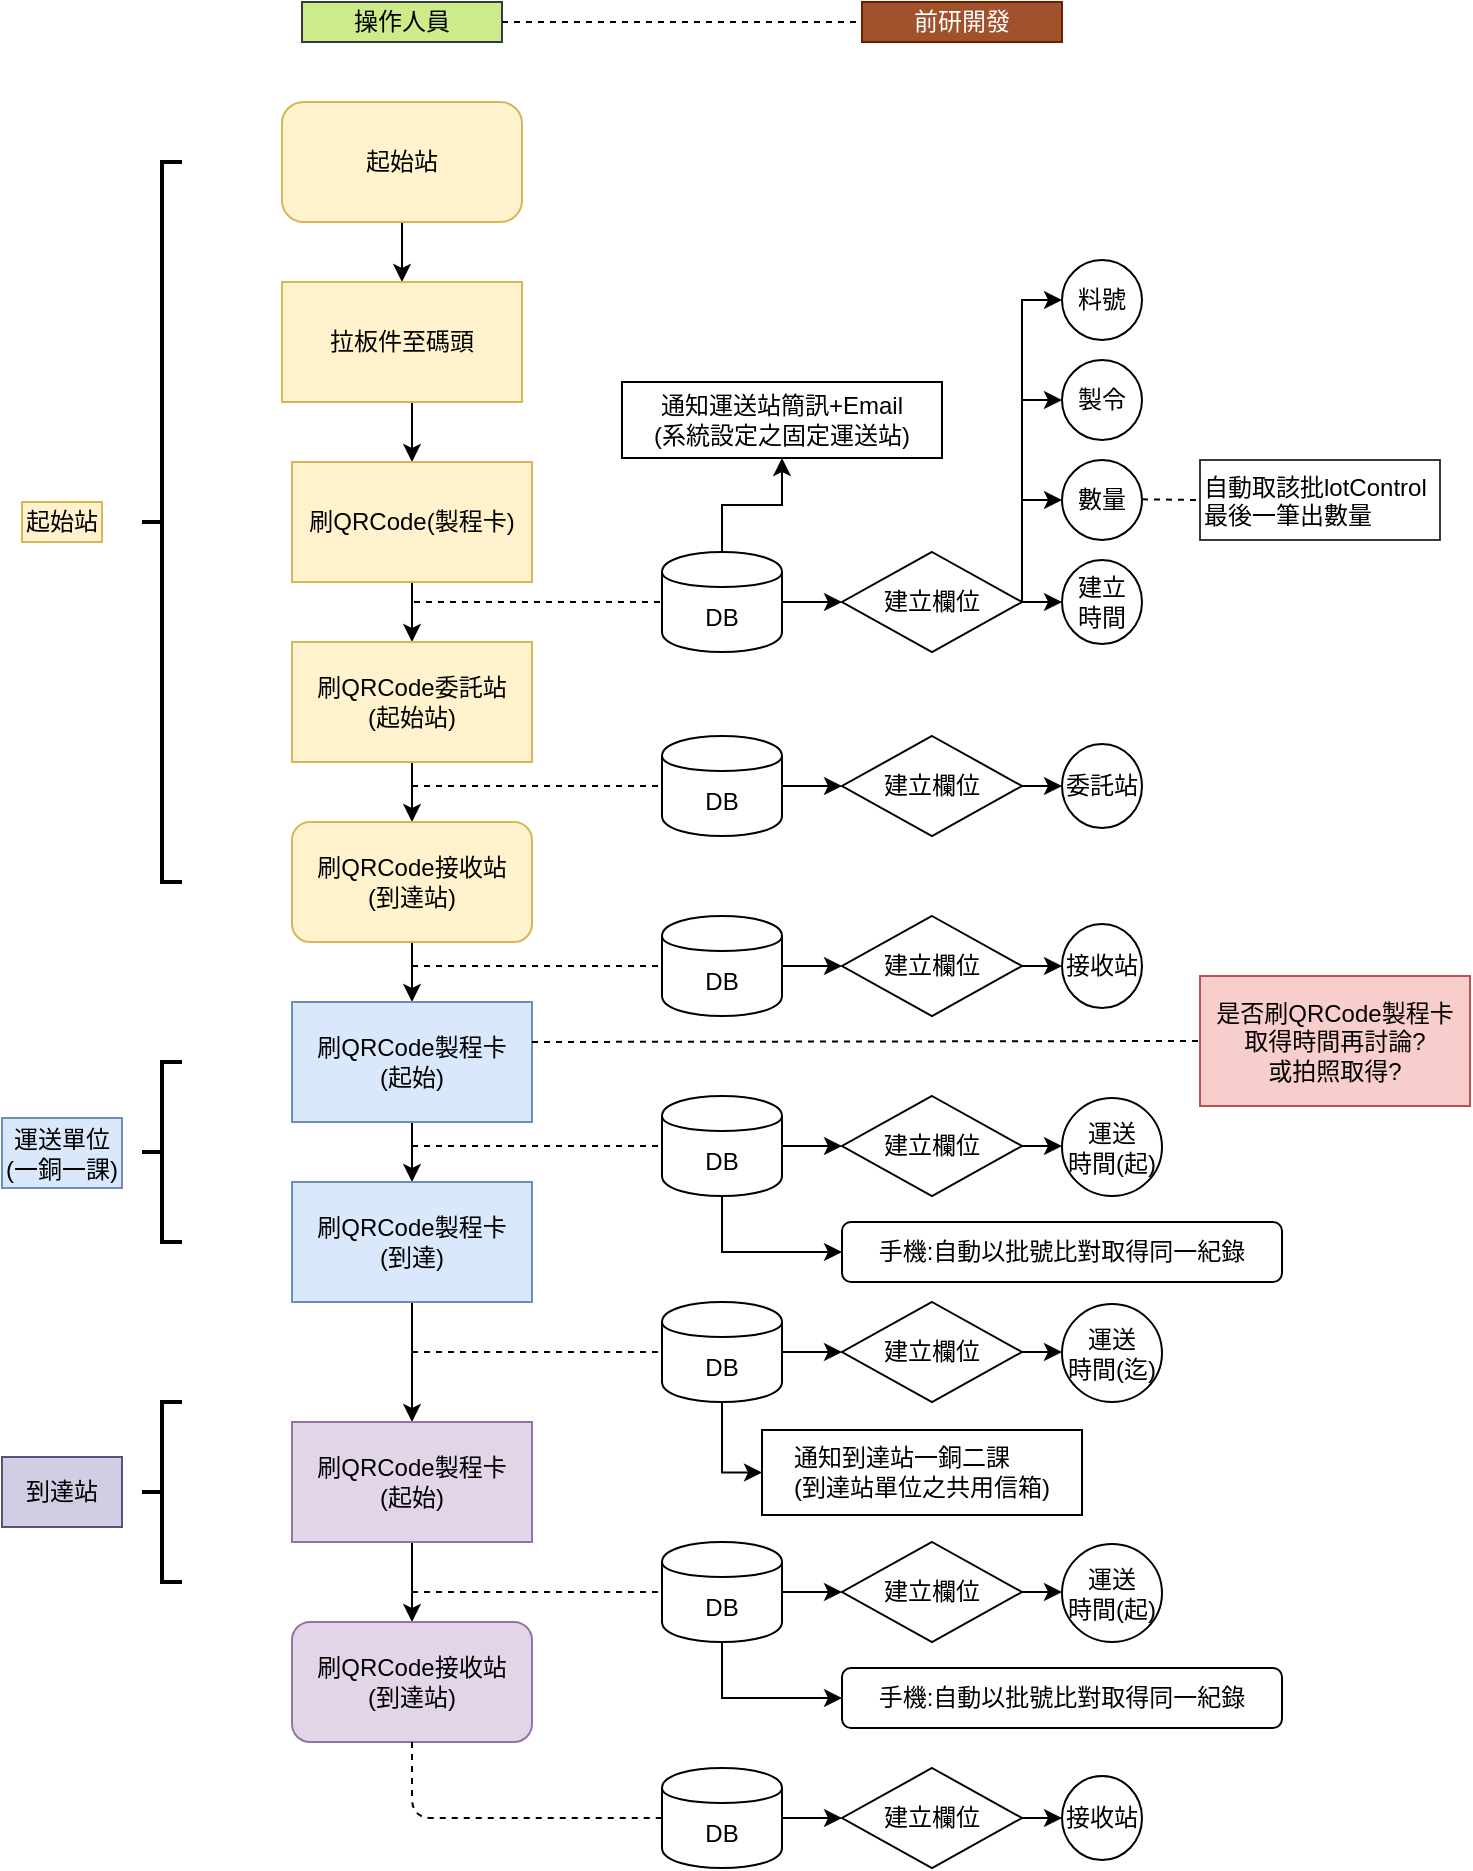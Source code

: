 <mxfile version="12.6.5" type="github">
  <diagram id="hdkYb0Td_tebzguvI-KW" name="Page-1">
    <mxGraphModel dx="975" dy="520" grid="1" gridSize="10" guides="1" tooltips="1" connect="1" arrows="1" fold="1" page="1" pageScale="1" pageWidth="827" pageHeight="1169" math="0" shadow="0">
      <root>
        <mxCell id="0"/>
        <mxCell id="1" parent="0"/>
        <mxCell id="upDEURiN5PVKTH1yd_sb-13" style="edgeStyle=orthogonalEdgeStyle;rounded=0;orthogonalLoop=1;jettySize=auto;html=1;exitX=0.5;exitY=1;exitDx=0;exitDy=0;entryX=0.5;entryY=0;entryDx=0;entryDy=0;" edge="1" parent="1" source="upDEURiN5PVKTH1yd_sb-2" target="upDEURiN5PVKTH1yd_sb-5">
          <mxGeometry relative="1" as="geometry"/>
        </mxCell>
        <mxCell id="upDEURiN5PVKTH1yd_sb-2" value="起始站" style="rounded=1;whiteSpace=wrap;html=1;fillColor=#fff2cc;strokeColor=#d6b656;arcSize=18;" vertex="1" parent="1">
          <mxGeometry x="180" y="90" width="120" height="60" as="geometry"/>
        </mxCell>
        <mxCell id="upDEURiN5PVKTH1yd_sb-14" style="edgeStyle=orthogonalEdgeStyle;rounded=0;orthogonalLoop=1;jettySize=auto;html=1;exitX=0.5;exitY=1;exitDx=0;exitDy=0;entryX=0.5;entryY=0;entryDx=0;entryDy=0;" edge="1" parent="1" source="upDEURiN5PVKTH1yd_sb-5" target="upDEURiN5PVKTH1yd_sb-28">
          <mxGeometry relative="1" as="geometry">
            <mxPoint x="245" y="270" as="targetPoint"/>
          </mxGeometry>
        </mxCell>
        <mxCell id="upDEURiN5PVKTH1yd_sb-5" value="拉板件至碼頭" style="rounded=0;whiteSpace=wrap;html=1;fillColor=#fff2cc;strokeColor=#d6b656;shadow=0;" vertex="1" parent="1">
          <mxGeometry x="180" y="180" width="120" height="60" as="geometry"/>
        </mxCell>
        <mxCell id="upDEURiN5PVKTH1yd_sb-16" value="操作人員" style="text;html=1;strokeColor=#36393d;fillColor=#cdeb8b;align=center;verticalAlign=middle;whiteSpace=wrap;rounded=0;" vertex="1" parent="1">
          <mxGeometry x="190" y="40" width="100" height="20" as="geometry"/>
        </mxCell>
        <mxCell id="upDEURiN5PVKTH1yd_sb-17" value="前研開發" style="text;html=1;strokeColor=#6D1F00;fillColor=#a0522d;align=center;verticalAlign=middle;whiteSpace=wrap;rounded=0;fontColor=#ffffff;" vertex="1" parent="1">
          <mxGeometry x="470" y="40" width="100" height="20" as="geometry"/>
        </mxCell>
        <mxCell id="upDEURiN5PVKTH1yd_sb-19" value="" style="strokeWidth=2;html=1;shape=mxgraph.flowchart.annotation_2;align=left;labelPosition=right;pointerEvents=1;" vertex="1" parent="1">
          <mxGeometry x="110" y="120" width="20" height="360" as="geometry"/>
        </mxCell>
        <mxCell id="upDEURiN5PVKTH1yd_sb-34" style="edgeStyle=orthogonalEdgeStyle;rounded=0;orthogonalLoop=1;jettySize=auto;html=1;exitX=0.5;exitY=1;exitDx=0;exitDy=0;entryX=0.5;entryY=0;entryDx=0;entryDy=0;" edge="1" parent="1" source="upDEURiN5PVKTH1yd_sb-28" target="upDEURiN5PVKTH1yd_sb-29">
          <mxGeometry relative="1" as="geometry"/>
        </mxCell>
        <mxCell id="upDEURiN5PVKTH1yd_sb-28" value="刷QRCode(製程卡)" style="rounded=0;whiteSpace=wrap;html=1;fillColor=#fff2cc;strokeColor=#d6b656;" vertex="1" parent="1">
          <mxGeometry x="185" y="270" width="120" height="60" as="geometry"/>
        </mxCell>
        <mxCell id="upDEURiN5PVKTH1yd_sb-35" style="edgeStyle=orthogonalEdgeStyle;rounded=0;orthogonalLoop=1;jettySize=auto;html=1;exitX=0.5;exitY=1;exitDx=0;exitDy=0;entryX=0.5;entryY=0;entryDx=0;entryDy=0;" edge="1" parent="1" source="upDEURiN5PVKTH1yd_sb-29" target="upDEURiN5PVKTH1yd_sb-30">
          <mxGeometry relative="1" as="geometry">
            <mxPoint x="245" y="450" as="targetPoint"/>
          </mxGeometry>
        </mxCell>
        <mxCell id="upDEURiN5PVKTH1yd_sb-29" value="刷QRCode委託站&lt;br&gt;(起始站)" style="rounded=0;whiteSpace=wrap;html=1;fillColor=#fff2cc;strokeColor=#d6b656;" vertex="1" parent="1">
          <mxGeometry x="185" y="360" width="120" height="60" as="geometry"/>
        </mxCell>
        <mxCell id="upDEURiN5PVKTH1yd_sb-40" style="edgeStyle=orthogonalEdgeStyle;rounded=0;orthogonalLoop=1;jettySize=auto;html=1;exitX=0.5;exitY=1;exitDx=0;exitDy=0;entryX=0.5;entryY=0;entryDx=0;entryDy=0;" edge="1" parent="1" source="upDEURiN5PVKTH1yd_sb-30" target="upDEURiN5PVKTH1yd_sb-41">
          <mxGeometry relative="1" as="geometry">
            <mxPoint x="245.333" y="540" as="targetPoint"/>
          </mxGeometry>
        </mxCell>
        <mxCell id="upDEURiN5PVKTH1yd_sb-30" value="刷QRCode接收站&lt;br&gt;(到達站)" style="rounded=1;whiteSpace=wrap;html=1;fillColor=#fff2cc;strokeColor=#d6b656;" vertex="1" parent="1">
          <mxGeometry x="185" y="450" width="120" height="60" as="geometry"/>
        </mxCell>
        <mxCell id="upDEURiN5PVKTH1yd_sb-37" value="起始站" style="text;html=1;strokeColor=#d6b656;fillColor=#fff2cc;align=center;verticalAlign=middle;whiteSpace=wrap;rounded=0;" vertex="1" parent="1">
          <mxGeometry x="50" y="290" width="40" height="20" as="geometry"/>
        </mxCell>
        <mxCell id="upDEURiN5PVKTH1yd_sb-39" value="" style="endArrow=none;dashed=1;html=1;entryX=0;entryY=0.5;entryDx=0;entryDy=0;" edge="1" parent="1" target="upDEURiN5PVKTH1yd_sb-103">
          <mxGeometry width="50" height="50" relative="1" as="geometry">
            <mxPoint x="245" y="432" as="sourcePoint"/>
            <mxPoint x="385" y="432" as="targetPoint"/>
          </mxGeometry>
        </mxCell>
        <mxCell id="upDEURiN5PVKTH1yd_sb-45" style="edgeStyle=orthogonalEdgeStyle;rounded=0;orthogonalLoop=1;jettySize=auto;html=1;exitX=0.5;exitY=1;exitDx=0;exitDy=0;entryX=0.5;entryY=0;entryDx=0;entryDy=0;" edge="1" parent="1" source="upDEURiN5PVKTH1yd_sb-41" target="upDEURiN5PVKTH1yd_sb-44">
          <mxGeometry relative="1" as="geometry"/>
        </mxCell>
        <mxCell id="upDEURiN5PVKTH1yd_sb-41" value="刷QRCode製程卡&lt;br&gt;(起始)" style="rounded=0;whiteSpace=wrap;html=1;fillColor=#dae8fc;strokeColor=#6c8ebf;" vertex="1" parent="1">
          <mxGeometry x="185" y="540" width="120" height="60" as="geometry"/>
        </mxCell>
        <mxCell id="upDEURiN5PVKTH1yd_sb-43" value="" style="endArrow=none;dashed=1;html=1;entryX=0;entryY=0.5;entryDx=0;entryDy=0;" edge="1" parent="1" target="upDEURiN5PVKTH1yd_sb-110">
          <mxGeometry width="50" height="50" relative="1" as="geometry">
            <mxPoint x="245" y="522" as="sourcePoint"/>
            <mxPoint x="385" y="522" as="targetPoint"/>
          </mxGeometry>
        </mxCell>
        <mxCell id="upDEURiN5PVKTH1yd_sb-51" style="edgeStyle=orthogonalEdgeStyle;rounded=0;orthogonalLoop=1;jettySize=auto;html=1;exitX=0.5;exitY=1;exitDx=0;exitDy=0;entryX=0.5;entryY=0;entryDx=0;entryDy=0;" edge="1" parent="1" source="upDEURiN5PVKTH1yd_sb-44" target="upDEURiN5PVKTH1yd_sb-50">
          <mxGeometry relative="1" as="geometry"/>
        </mxCell>
        <mxCell id="upDEURiN5PVKTH1yd_sb-44" value="刷QRCode製程卡&lt;br&gt;(到達)" style="rounded=0;whiteSpace=wrap;html=1;fillColor=#dae8fc;strokeColor=#6c8ebf;" vertex="1" parent="1">
          <mxGeometry x="185" y="630" width="120" height="60" as="geometry"/>
        </mxCell>
        <mxCell id="upDEURiN5PVKTH1yd_sb-47" value="" style="endArrow=none;dashed=1;html=1;entryX=0;entryY=0.5;entryDx=0;entryDy=0;" edge="1" parent="1" target="upDEURiN5PVKTH1yd_sb-119">
          <mxGeometry width="50" height="50" relative="1" as="geometry">
            <mxPoint x="245" y="612" as="sourcePoint"/>
            <mxPoint x="385" y="612" as="targetPoint"/>
          </mxGeometry>
        </mxCell>
        <mxCell id="upDEURiN5PVKTH1yd_sb-48" value="" style="strokeWidth=2;html=1;shape=mxgraph.flowchart.annotation_2;align=left;labelPosition=right;pointerEvents=1;" vertex="1" parent="1">
          <mxGeometry x="110" y="570" width="20" height="90" as="geometry"/>
        </mxCell>
        <mxCell id="upDEURiN5PVKTH1yd_sb-49" value="運送單位(一銅一課)" style="text;html=1;strokeColor=#6c8ebf;fillColor=#dae8fc;align=center;verticalAlign=middle;whiteSpace=wrap;rounded=0;" vertex="1" parent="1">
          <mxGeometry x="40" y="598" width="60" height="35" as="geometry"/>
        </mxCell>
        <mxCell id="upDEURiN5PVKTH1yd_sb-54" style="edgeStyle=orthogonalEdgeStyle;rounded=0;orthogonalLoop=1;jettySize=auto;html=1;exitX=0.5;exitY=1;exitDx=0;exitDy=0;entryX=0.5;entryY=0;entryDx=0;entryDy=0;" edge="1" parent="1" source="upDEURiN5PVKTH1yd_sb-50" target="upDEURiN5PVKTH1yd_sb-53">
          <mxGeometry relative="1" as="geometry"/>
        </mxCell>
        <mxCell id="upDEURiN5PVKTH1yd_sb-50" value="刷QRCode製程卡&lt;br&gt;(起始)" style="rounded=0;whiteSpace=wrap;html=1;fillColor=#e1d5e7;strokeColor=#9673a6;" vertex="1" parent="1">
          <mxGeometry x="185" y="750" width="120" height="60" as="geometry"/>
        </mxCell>
        <mxCell id="upDEURiN5PVKTH1yd_sb-52" value="" style="strokeWidth=2;html=1;shape=mxgraph.flowchart.annotation_2;align=left;labelPosition=right;pointerEvents=1;" vertex="1" parent="1">
          <mxGeometry x="110" y="740" width="20" height="90" as="geometry"/>
        </mxCell>
        <mxCell id="upDEURiN5PVKTH1yd_sb-53" value="刷QRCode接收站&lt;br&gt;(到達站)" style="rounded=1;whiteSpace=wrap;html=1;fillColor=#e1d5e7;strokeColor=#9673a6;glass=0;shadow=0;comic=0;arcSize=15;strokeWidth=1;" vertex="1" parent="1">
          <mxGeometry x="185" y="850" width="120" height="60" as="geometry"/>
        </mxCell>
        <mxCell id="upDEURiN5PVKTH1yd_sb-56" value="" style="endArrow=none;dashed=1;html=1;entryX=0;entryY=0.5;entryDx=0;entryDy=0;" edge="1" parent="1" target="upDEURiN5PVKTH1yd_sb-129">
          <mxGeometry width="50" height="50" relative="1" as="geometry">
            <mxPoint x="245" y="715" as="sourcePoint"/>
            <mxPoint x="385" y="702" as="targetPoint"/>
          </mxGeometry>
        </mxCell>
        <mxCell id="upDEURiN5PVKTH1yd_sb-58" value="" style="endArrow=none;dashed=1;html=1;exitX=0.5;exitY=1;exitDx=0;exitDy=0;entryX=0;entryY=0.5;entryDx=0;entryDy=0;" edge="1" parent="1" source="upDEURiN5PVKTH1yd_sb-53" target="upDEURiN5PVKTH1yd_sb-145">
          <mxGeometry width="50" height="50" relative="1" as="geometry">
            <mxPoint x="236.96" y="901.36" as="sourcePoint"/>
            <mxPoint x="375" y="1016" as="targetPoint"/>
            <Array as="points">
              <mxPoint x="245" y="948"/>
            </Array>
          </mxGeometry>
        </mxCell>
        <mxCell id="upDEURiN5PVKTH1yd_sb-61" value="" style="endArrow=none;dashed=1;html=1;entryX=0;entryY=0.5;entryDx=0;entryDy=0;" edge="1" parent="1" target="upDEURiN5PVKTH1yd_sb-137">
          <mxGeometry width="50" height="50" relative="1" as="geometry">
            <mxPoint x="245" y="835" as="sourcePoint"/>
            <mxPoint x="385" y="821.16" as="targetPoint"/>
          </mxGeometry>
        </mxCell>
        <mxCell id="upDEURiN5PVKTH1yd_sb-62" value="到達站" style="text;html=1;strokeColor=#56517e;fillColor=#d0cee2;align=center;verticalAlign=middle;whiteSpace=wrap;rounded=0;" vertex="1" parent="1">
          <mxGeometry x="40" y="767.5" width="60" height="35" as="geometry"/>
        </mxCell>
        <mxCell id="upDEURiN5PVKTH1yd_sb-69" value="" style="endArrow=none;dashed=1;html=1;entryX=0;entryY=0.5;entryDx=0;entryDy=0;" edge="1" parent="1" target="upDEURiN5PVKTH1yd_sb-70">
          <mxGeometry width="50" height="50" relative="1" as="geometry">
            <mxPoint x="305" y="560" as="sourcePoint"/>
            <mxPoint x="620" y="610" as="targetPoint"/>
          </mxGeometry>
        </mxCell>
        <mxCell id="upDEURiN5PVKTH1yd_sb-70" value="是否刷QRCode製程卡&lt;br&gt;取得時間再討論?&lt;br&gt;或拍照取得?" style="rounded=0;whiteSpace=wrap;html=1;fillColor=#f8cecc;strokeColor=#b85450;" vertex="1" parent="1">
          <mxGeometry x="639" y="527" width="135" height="65" as="geometry"/>
        </mxCell>
        <mxCell id="upDEURiN5PVKTH1yd_sb-77" style="edgeStyle=orthogonalEdgeStyle;rounded=0;orthogonalLoop=1;jettySize=auto;html=1;exitX=1;exitY=0.5;exitDx=0;exitDy=0;entryX=0;entryY=0.5;entryDx=0;entryDy=0;" edge="1" parent="1" source="upDEURiN5PVKTH1yd_sb-71" target="upDEURiN5PVKTH1yd_sb-76">
          <mxGeometry relative="1" as="geometry"/>
        </mxCell>
        <mxCell id="upDEURiN5PVKTH1yd_sb-91" style="edgeStyle=orthogonalEdgeStyle;rounded=0;orthogonalLoop=1;jettySize=auto;html=1;exitX=0.5;exitY=0;exitDx=0;exitDy=0;entryX=0.5;entryY=1;entryDx=0;entryDy=0;" edge="1" parent="1" source="upDEURiN5PVKTH1yd_sb-71" target="upDEURiN5PVKTH1yd_sb-93">
          <mxGeometry relative="1" as="geometry">
            <mxPoint x="400.333" y="270" as="targetPoint"/>
          </mxGeometry>
        </mxCell>
        <mxCell id="upDEURiN5PVKTH1yd_sb-71" value="DB" style="shape=cylinder;whiteSpace=wrap;html=1;boundedLbl=1;backgroundOutline=1;rounded=1;shadow=0;glass=0;comic=0;fillColor=#FFFFFF;" vertex="1" parent="1">
          <mxGeometry x="370" y="315" width="60" height="50" as="geometry"/>
        </mxCell>
        <mxCell id="upDEURiN5PVKTH1yd_sb-72" value="" style="endArrow=none;dashed=1;html=1;" edge="1" parent="1" target="upDEURiN5PVKTH1yd_sb-71">
          <mxGeometry width="50" height="50" relative="1" as="geometry">
            <mxPoint x="246" y="340" as="sourcePoint"/>
            <mxPoint x="436" y="340" as="targetPoint"/>
          </mxGeometry>
        </mxCell>
        <mxCell id="upDEURiN5PVKTH1yd_sb-80" style="edgeStyle=orthogonalEdgeStyle;rounded=0;orthogonalLoop=1;jettySize=auto;html=1;exitX=1;exitY=0.5;exitDx=0;exitDy=0;entryX=0;entryY=0.5;entryDx=0;entryDy=0;" edge="1" parent="1" target="upDEURiN5PVKTH1yd_sb-82">
          <mxGeometry relative="1" as="geometry">
            <mxPoint x="570" y="219" as="targetPoint"/>
            <mxPoint x="550" y="269" as="sourcePoint"/>
            <Array as="points">
              <mxPoint x="550" y="189"/>
            </Array>
          </mxGeometry>
        </mxCell>
        <mxCell id="upDEURiN5PVKTH1yd_sb-86" style="edgeStyle=orthogonalEdgeStyle;rounded=0;orthogonalLoop=1;jettySize=auto;html=1;exitX=1;exitY=0.5;exitDx=0;exitDy=0;entryX=0;entryY=0.5;entryDx=0;entryDy=0;" edge="1" parent="1" target="upDEURiN5PVKTH1yd_sb-83">
          <mxGeometry relative="1" as="geometry">
            <mxPoint x="550" y="269" as="sourcePoint"/>
            <Array as="points">
              <mxPoint x="550" y="239"/>
            </Array>
          </mxGeometry>
        </mxCell>
        <mxCell id="upDEURiN5PVKTH1yd_sb-87" style="edgeStyle=orthogonalEdgeStyle;rounded=0;orthogonalLoop=1;jettySize=auto;html=1;exitX=1;exitY=0.5;exitDx=0;exitDy=0;entryX=0;entryY=0.5;entryDx=0;entryDy=0;" edge="1" parent="1" target="upDEURiN5PVKTH1yd_sb-84">
          <mxGeometry relative="1" as="geometry">
            <mxPoint x="550" y="269" as="sourcePoint"/>
            <Array as="points">
              <mxPoint x="550" y="289"/>
            </Array>
          </mxGeometry>
        </mxCell>
        <mxCell id="upDEURiN5PVKTH1yd_sb-88" style="edgeStyle=orthogonalEdgeStyle;rounded=0;orthogonalLoop=1;jettySize=auto;html=1;exitX=1;exitY=0.5;exitDx=0;exitDy=0;entryX=0;entryY=0.5;entryDx=0;entryDy=0;entryPerimeter=0;" edge="1" parent="1" target="upDEURiN5PVKTH1yd_sb-85">
          <mxGeometry relative="1" as="geometry">
            <mxPoint x="550" y="269" as="sourcePoint"/>
            <Array as="points">
              <mxPoint x="550" y="340"/>
            </Array>
          </mxGeometry>
        </mxCell>
        <mxCell id="upDEURiN5PVKTH1yd_sb-76" value="建立欄位" style="rhombus;whiteSpace=wrap;html=1;rounded=0;shadow=0;glass=0;comic=0;fillColor=#FFFFFF;" vertex="1" parent="1">
          <mxGeometry x="460" y="315" width="90" height="50" as="geometry"/>
        </mxCell>
        <mxCell id="upDEURiN5PVKTH1yd_sb-82" value="料號" style="ellipse;whiteSpace=wrap;html=1;rounded=0;shadow=0;glass=0;comic=0;fillColor=#FFFFFF;" vertex="1" parent="1">
          <mxGeometry x="570" y="169" width="40" height="40" as="geometry"/>
        </mxCell>
        <mxCell id="upDEURiN5PVKTH1yd_sb-83" value="製令" style="ellipse;whiteSpace=wrap;html=1;rounded=0;shadow=0;glass=0;comic=0;fillColor=#FFFFFF;" vertex="1" parent="1">
          <mxGeometry x="570" y="219" width="40" height="40" as="geometry"/>
        </mxCell>
        <mxCell id="upDEURiN5PVKTH1yd_sb-84" value="數量" style="ellipse;whiteSpace=wrap;html=1;rounded=0;shadow=0;glass=0;comic=0;fillColor=#FFFFFF;" vertex="1" parent="1">
          <mxGeometry x="570" y="269" width="40" height="40" as="geometry"/>
        </mxCell>
        <mxCell id="upDEURiN5PVKTH1yd_sb-85" value="建立&lt;br&gt;時間" style="ellipse;whiteSpace=wrap;html=1;rounded=0;shadow=0;glass=0;comic=0;fillColor=#FFFFFF;" vertex="1" parent="1">
          <mxGeometry x="570" y="319" width="40" height="42" as="geometry"/>
        </mxCell>
        <mxCell id="upDEURiN5PVKTH1yd_sb-93" value="&lt;span style=&quot;text-align: left ; white-space: nowrap&quot;&gt;通知運送站簡訊+Email&lt;br&gt;(系統設定之固定運送站)&lt;/span&gt;" style="rounded=0;whiteSpace=wrap;html=1;" vertex="1" parent="1">
          <mxGeometry x="350" y="230" width="160" height="38" as="geometry"/>
        </mxCell>
        <mxCell id="upDEURiN5PVKTH1yd_sb-94" value="自動取該批lotControl&lt;br&gt;最後一筆出數量" style="text;html=1;fillColor=#FFFFFF;strokeColor=#36393d;" vertex="1" parent="1">
          <mxGeometry x="639" y="269" width="120" height="40" as="geometry"/>
        </mxCell>
        <mxCell id="upDEURiN5PVKTH1yd_sb-95" value="" style="endArrow=none;dashed=1;html=1;entryX=0;entryY=0.5;entryDx=0;entryDy=0;" edge="1" parent="1" target="upDEURiN5PVKTH1yd_sb-94">
          <mxGeometry width="50" height="50" relative="1" as="geometry">
            <mxPoint x="610" y="288.66" as="sourcePoint"/>
            <mxPoint x="630" y="310" as="targetPoint"/>
          </mxGeometry>
        </mxCell>
        <mxCell id="upDEURiN5PVKTH1yd_sb-102" style="edgeStyle=orthogonalEdgeStyle;rounded=0;orthogonalLoop=1;jettySize=auto;html=1;exitX=0.5;exitY=1;exitDx=0;exitDy=0;" edge="1" parent="1" source="upDEURiN5PVKTH1yd_sb-93" target="upDEURiN5PVKTH1yd_sb-93">
          <mxGeometry relative="1" as="geometry"/>
        </mxCell>
        <mxCell id="upDEURiN5PVKTH1yd_sb-104" style="edgeStyle=orthogonalEdgeStyle;rounded=0;orthogonalLoop=1;jettySize=auto;html=1;exitX=1;exitY=0.5;exitDx=0;exitDy=0;entryX=0;entryY=0.5;entryDx=0;entryDy=0;" edge="1" parent="1" source="upDEURiN5PVKTH1yd_sb-103" target="upDEURiN5PVKTH1yd_sb-105">
          <mxGeometry relative="1" as="geometry">
            <mxPoint x="460" y="431.724" as="targetPoint"/>
          </mxGeometry>
        </mxCell>
        <mxCell id="upDEURiN5PVKTH1yd_sb-103" value="DB" style="shape=cylinder;whiteSpace=wrap;html=1;boundedLbl=1;backgroundOutline=1;rounded=1;shadow=0;glass=0;comic=0;fillColor=#FFFFFF;" vertex="1" parent="1">
          <mxGeometry x="370" y="407" width="60" height="50" as="geometry"/>
        </mxCell>
        <mxCell id="upDEURiN5PVKTH1yd_sb-106" style="edgeStyle=orthogonalEdgeStyle;rounded=0;orthogonalLoop=1;jettySize=auto;html=1;exitX=1;exitY=0.5;exitDx=0;exitDy=0;entryX=0;entryY=0.5;entryDx=0;entryDy=0;" edge="1" parent="1" source="upDEURiN5PVKTH1yd_sb-105" target="upDEURiN5PVKTH1yd_sb-107">
          <mxGeometry relative="1" as="geometry">
            <mxPoint x="570" y="431.724" as="targetPoint"/>
          </mxGeometry>
        </mxCell>
        <mxCell id="upDEURiN5PVKTH1yd_sb-105" value="建立欄位" style="rhombus;whiteSpace=wrap;html=1;rounded=0;shadow=0;glass=0;comic=0;fillColor=#FFFFFF;" vertex="1" parent="1">
          <mxGeometry x="460" y="407" width="90" height="50" as="geometry"/>
        </mxCell>
        <mxCell id="upDEURiN5PVKTH1yd_sb-107" value="委託站" style="ellipse;whiteSpace=wrap;html=1;rounded=0;shadow=0;glass=0;comic=0;fillColor=#FFFFFF;" vertex="1" parent="1">
          <mxGeometry x="570" y="411" width="40" height="42" as="geometry"/>
        </mxCell>
        <mxCell id="upDEURiN5PVKTH1yd_sb-109" style="edgeStyle=orthogonalEdgeStyle;rounded=0;orthogonalLoop=1;jettySize=auto;html=1;exitX=1;exitY=0.5;exitDx=0;exitDy=0;entryX=0;entryY=0.5;entryDx=0;entryDy=0;" edge="1" parent="1" source="upDEURiN5PVKTH1yd_sb-110" target="upDEURiN5PVKTH1yd_sb-112">
          <mxGeometry relative="1" as="geometry">
            <mxPoint x="460" y="521.724" as="targetPoint"/>
          </mxGeometry>
        </mxCell>
        <mxCell id="upDEURiN5PVKTH1yd_sb-110" value="DB" style="shape=cylinder;whiteSpace=wrap;html=1;boundedLbl=1;backgroundOutline=1;rounded=1;shadow=0;glass=0;comic=0;fillColor=#FFFFFF;" vertex="1" parent="1">
          <mxGeometry x="370" y="497" width="60" height="50" as="geometry"/>
        </mxCell>
        <mxCell id="upDEURiN5PVKTH1yd_sb-111" style="edgeStyle=orthogonalEdgeStyle;rounded=0;orthogonalLoop=1;jettySize=auto;html=1;exitX=1;exitY=0.5;exitDx=0;exitDy=0;entryX=0;entryY=0.5;entryDx=0;entryDy=0;" edge="1" parent="1" source="upDEURiN5PVKTH1yd_sb-112" target="upDEURiN5PVKTH1yd_sb-113">
          <mxGeometry relative="1" as="geometry">
            <mxPoint x="570" y="521.724" as="targetPoint"/>
          </mxGeometry>
        </mxCell>
        <mxCell id="upDEURiN5PVKTH1yd_sb-112" value="建立欄位" style="rhombus;whiteSpace=wrap;html=1;rounded=0;shadow=0;glass=0;comic=0;fillColor=#FFFFFF;" vertex="1" parent="1">
          <mxGeometry x="460" y="497" width="90" height="50" as="geometry"/>
        </mxCell>
        <mxCell id="upDEURiN5PVKTH1yd_sb-113" value="接收站" style="ellipse;whiteSpace=wrap;html=1;rounded=0;shadow=0;glass=0;comic=0;fillColor=#FFFFFF;" vertex="1" parent="1">
          <mxGeometry x="570" y="501" width="40" height="42" as="geometry"/>
        </mxCell>
        <mxCell id="upDEURiN5PVKTH1yd_sb-118" style="edgeStyle=orthogonalEdgeStyle;rounded=0;orthogonalLoop=1;jettySize=auto;html=1;exitX=1;exitY=0.5;exitDx=0;exitDy=0;entryX=0;entryY=0.5;entryDx=0;entryDy=0;" edge="1" parent="1" source="upDEURiN5PVKTH1yd_sb-119" target="upDEURiN5PVKTH1yd_sb-121">
          <mxGeometry relative="1" as="geometry">
            <mxPoint x="460" y="611.724" as="targetPoint"/>
          </mxGeometry>
        </mxCell>
        <mxCell id="upDEURiN5PVKTH1yd_sb-124" style="edgeStyle=orthogonalEdgeStyle;rounded=0;orthogonalLoop=1;jettySize=auto;html=1;exitX=0.5;exitY=1;exitDx=0;exitDy=0;entryX=0;entryY=0.5;entryDx=0;entryDy=0;" edge="1" parent="1" source="upDEURiN5PVKTH1yd_sb-119" target="upDEURiN5PVKTH1yd_sb-127">
          <mxGeometry relative="1" as="geometry">
            <mxPoint x="440" y="665" as="targetPoint"/>
            <Array as="points">
              <mxPoint x="400" y="665"/>
            </Array>
          </mxGeometry>
        </mxCell>
        <mxCell id="upDEURiN5PVKTH1yd_sb-119" value="DB" style="shape=cylinder;whiteSpace=wrap;html=1;boundedLbl=1;backgroundOutline=1;rounded=1;shadow=0;glass=0;comic=0;fillColor=#FFFFFF;" vertex="1" parent="1">
          <mxGeometry x="370" y="587" width="60" height="50" as="geometry"/>
        </mxCell>
        <mxCell id="upDEURiN5PVKTH1yd_sb-120" style="edgeStyle=orthogonalEdgeStyle;rounded=0;orthogonalLoop=1;jettySize=auto;html=1;exitX=1;exitY=0.5;exitDx=0;exitDy=0;entryX=0;entryY=0.5;entryDx=0;entryDy=0;" edge="1" parent="1" source="upDEURiN5PVKTH1yd_sb-121" target="upDEURiN5PVKTH1yd_sb-122">
          <mxGeometry relative="1" as="geometry">
            <mxPoint x="570" y="611.724" as="targetPoint"/>
          </mxGeometry>
        </mxCell>
        <mxCell id="upDEURiN5PVKTH1yd_sb-121" value="建立欄位" style="rhombus;whiteSpace=wrap;html=1;rounded=0;shadow=0;glass=0;comic=0;fillColor=#FFFFFF;" vertex="1" parent="1">
          <mxGeometry x="460" y="587" width="90" height="50" as="geometry"/>
        </mxCell>
        <mxCell id="upDEURiN5PVKTH1yd_sb-122" value="運送&lt;br&gt;時間(起)" style="ellipse;whiteSpace=wrap;html=1;rounded=0;shadow=0;glass=0;comic=0;fillColor=#FFFFFF;" vertex="1" parent="1">
          <mxGeometry x="570" y="588" width="50" height="49" as="geometry"/>
        </mxCell>
        <mxCell id="upDEURiN5PVKTH1yd_sb-127" value="手機:&lt;span style=&quot;text-align: left ; white-space: nowrap&quot;&gt;自動以批號比對取得同一紀錄&lt;/span&gt;" style="rounded=1;whiteSpace=wrap;html=1;shadow=0;glass=0;comic=0;fillColor=#FFFFFF;" vertex="1" parent="1">
          <mxGeometry x="460" y="650" width="220" height="30" as="geometry"/>
        </mxCell>
        <mxCell id="upDEURiN5PVKTH1yd_sb-128" style="edgeStyle=orthogonalEdgeStyle;rounded=0;orthogonalLoop=1;jettySize=auto;html=1;exitX=1;exitY=0.5;exitDx=0;exitDy=0;entryX=0;entryY=0.5;entryDx=0;entryDy=0;" edge="1" parent="1" source="upDEURiN5PVKTH1yd_sb-129" target="upDEURiN5PVKTH1yd_sb-131">
          <mxGeometry relative="1" as="geometry">
            <mxPoint x="460" y="714.724" as="targetPoint"/>
          </mxGeometry>
        </mxCell>
        <mxCell id="upDEURiN5PVKTH1yd_sb-134" style="edgeStyle=orthogonalEdgeStyle;rounded=0;orthogonalLoop=1;jettySize=auto;html=1;exitX=0.5;exitY=1;exitDx=0;exitDy=0;entryX=0;entryY=0.5;entryDx=0;entryDy=0;" edge="1" parent="1" source="upDEURiN5PVKTH1yd_sb-129" target="upDEURiN5PVKTH1yd_sb-133">
          <mxGeometry relative="1" as="geometry"/>
        </mxCell>
        <mxCell id="upDEURiN5PVKTH1yd_sb-129" value="DB" style="shape=cylinder;whiteSpace=wrap;html=1;boundedLbl=1;backgroundOutline=1;rounded=1;shadow=0;glass=0;comic=0;fillColor=#FFFFFF;" vertex="1" parent="1">
          <mxGeometry x="370" y="690" width="60" height="50" as="geometry"/>
        </mxCell>
        <mxCell id="upDEURiN5PVKTH1yd_sb-130" style="edgeStyle=orthogonalEdgeStyle;rounded=0;orthogonalLoop=1;jettySize=auto;html=1;exitX=1;exitY=0.5;exitDx=0;exitDy=0;entryX=0;entryY=0.5;entryDx=0;entryDy=0;" edge="1" parent="1" source="upDEURiN5PVKTH1yd_sb-131" target="upDEURiN5PVKTH1yd_sb-132">
          <mxGeometry relative="1" as="geometry">
            <mxPoint x="570" y="714.724" as="targetPoint"/>
          </mxGeometry>
        </mxCell>
        <mxCell id="upDEURiN5PVKTH1yd_sb-131" value="建立欄位" style="rhombus;whiteSpace=wrap;html=1;rounded=0;shadow=0;glass=0;comic=0;fillColor=#FFFFFF;" vertex="1" parent="1">
          <mxGeometry x="460" y="690" width="90" height="50" as="geometry"/>
        </mxCell>
        <mxCell id="upDEURiN5PVKTH1yd_sb-132" value="運送&lt;br&gt;時間(迄)" style="ellipse;whiteSpace=wrap;html=1;rounded=0;shadow=0;glass=0;comic=0;fillColor=#FFFFFF;" vertex="1" parent="1">
          <mxGeometry x="570" y="691" width="50" height="49" as="geometry"/>
        </mxCell>
        <mxCell id="upDEURiN5PVKTH1yd_sb-133" value="&lt;div style=&quot;text-align: left&quot;&gt;&lt;span style=&quot;white-space: nowrap&quot;&gt;通知到達站一銅二課&lt;br&gt;(到達站單位之共用信箱)&lt;/span&gt;&lt;/div&gt;" style="rounded=0;whiteSpace=wrap;html=1;" vertex="1" parent="1">
          <mxGeometry x="420" y="754" width="160" height="42.5" as="geometry"/>
        </mxCell>
        <mxCell id="upDEURiN5PVKTH1yd_sb-135" style="edgeStyle=orthogonalEdgeStyle;rounded=0;orthogonalLoop=1;jettySize=auto;html=1;exitX=1;exitY=0.5;exitDx=0;exitDy=0;entryX=0;entryY=0.5;entryDx=0;entryDy=0;" edge="1" parent="1" source="upDEURiN5PVKTH1yd_sb-137" target="upDEURiN5PVKTH1yd_sb-139">
          <mxGeometry relative="1" as="geometry">
            <mxPoint x="460" y="834.724" as="targetPoint"/>
          </mxGeometry>
        </mxCell>
        <mxCell id="upDEURiN5PVKTH1yd_sb-136" style="edgeStyle=orthogonalEdgeStyle;rounded=0;orthogonalLoop=1;jettySize=auto;html=1;exitX=0.5;exitY=1;exitDx=0;exitDy=0;entryX=0;entryY=0.5;entryDx=0;entryDy=0;" edge="1" parent="1" source="upDEURiN5PVKTH1yd_sb-137" target="upDEURiN5PVKTH1yd_sb-141">
          <mxGeometry relative="1" as="geometry">
            <mxPoint x="460" y="888" as="targetPoint"/>
            <Array as="points">
              <mxPoint x="400" y="888"/>
            </Array>
          </mxGeometry>
        </mxCell>
        <mxCell id="upDEURiN5PVKTH1yd_sb-137" value="DB" style="shape=cylinder;whiteSpace=wrap;html=1;boundedLbl=1;backgroundOutline=1;rounded=1;shadow=0;glass=0;comic=0;fillColor=#FFFFFF;" vertex="1" parent="1">
          <mxGeometry x="370" y="810" width="60" height="50" as="geometry"/>
        </mxCell>
        <mxCell id="upDEURiN5PVKTH1yd_sb-138" style="edgeStyle=orthogonalEdgeStyle;rounded=0;orthogonalLoop=1;jettySize=auto;html=1;exitX=1;exitY=0.5;exitDx=0;exitDy=0;entryX=0;entryY=0.5;entryDx=0;entryDy=0;" edge="1" parent="1" source="upDEURiN5PVKTH1yd_sb-139" target="upDEURiN5PVKTH1yd_sb-140">
          <mxGeometry relative="1" as="geometry">
            <mxPoint x="570" y="834.724" as="targetPoint"/>
          </mxGeometry>
        </mxCell>
        <mxCell id="upDEURiN5PVKTH1yd_sb-139" value="建立欄位" style="rhombus;whiteSpace=wrap;html=1;rounded=0;shadow=0;glass=0;comic=0;fillColor=#FFFFFF;" vertex="1" parent="1">
          <mxGeometry x="460" y="810" width="90" height="50" as="geometry"/>
        </mxCell>
        <mxCell id="upDEURiN5PVKTH1yd_sb-140" value="運送&lt;br&gt;時間(起)" style="ellipse;whiteSpace=wrap;html=1;rounded=0;shadow=0;glass=0;comic=0;fillColor=#FFFFFF;" vertex="1" parent="1">
          <mxGeometry x="570" y="811" width="50" height="49" as="geometry"/>
        </mxCell>
        <mxCell id="upDEURiN5PVKTH1yd_sb-141" value="手機:&lt;span style=&quot;text-align: left ; white-space: nowrap&quot;&gt;自動以批號比對取得同一紀錄&lt;/span&gt;" style="rounded=1;whiteSpace=wrap;html=1;shadow=0;glass=0;comic=0;fillColor=#FFFFFF;" vertex="1" parent="1">
          <mxGeometry x="460" y="873" width="220" height="30" as="geometry"/>
        </mxCell>
        <mxCell id="upDEURiN5PVKTH1yd_sb-144" style="edgeStyle=orthogonalEdgeStyle;rounded=0;orthogonalLoop=1;jettySize=auto;html=1;exitX=1;exitY=0.5;exitDx=0;exitDy=0;entryX=0;entryY=0.5;entryDx=0;entryDy=0;" edge="1" parent="1" source="upDEURiN5PVKTH1yd_sb-145" target="upDEURiN5PVKTH1yd_sb-147">
          <mxGeometry relative="1" as="geometry">
            <mxPoint x="460" y="947.724" as="targetPoint"/>
          </mxGeometry>
        </mxCell>
        <mxCell id="upDEURiN5PVKTH1yd_sb-145" value="DB" style="shape=cylinder;whiteSpace=wrap;html=1;boundedLbl=1;backgroundOutline=1;rounded=1;shadow=0;glass=0;comic=0;fillColor=#FFFFFF;" vertex="1" parent="1">
          <mxGeometry x="370" y="923" width="60" height="50" as="geometry"/>
        </mxCell>
        <mxCell id="upDEURiN5PVKTH1yd_sb-146" style="edgeStyle=orthogonalEdgeStyle;rounded=0;orthogonalLoop=1;jettySize=auto;html=1;exitX=1;exitY=0.5;exitDx=0;exitDy=0;entryX=0;entryY=0.5;entryDx=0;entryDy=0;" edge="1" parent="1" source="upDEURiN5PVKTH1yd_sb-147" target="upDEURiN5PVKTH1yd_sb-148">
          <mxGeometry relative="1" as="geometry">
            <mxPoint x="570" y="947.724" as="targetPoint"/>
          </mxGeometry>
        </mxCell>
        <mxCell id="upDEURiN5PVKTH1yd_sb-147" value="建立欄位" style="rhombus;whiteSpace=wrap;html=1;rounded=0;shadow=0;glass=0;comic=0;fillColor=#FFFFFF;" vertex="1" parent="1">
          <mxGeometry x="460" y="923" width="90" height="50" as="geometry"/>
        </mxCell>
        <mxCell id="upDEURiN5PVKTH1yd_sb-148" value="接收站" style="ellipse;whiteSpace=wrap;html=1;rounded=0;shadow=0;glass=0;comic=0;fillColor=#FFFFFF;" vertex="1" parent="1">
          <mxGeometry x="570" y="927" width="40" height="42" as="geometry"/>
        </mxCell>
        <mxCell id="upDEURiN5PVKTH1yd_sb-149" value="" style="endArrow=none;dashed=1;html=1;entryX=0;entryY=0.5;entryDx=0;entryDy=0;exitX=1;exitY=0.5;exitDx=0;exitDy=0;" edge="1" parent="1" source="upDEURiN5PVKTH1yd_sb-16" target="upDEURiN5PVKTH1yd_sb-17">
          <mxGeometry width="50" height="50" relative="1" as="geometry">
            <mxPoint x="330" y="70" as="sourcePoint"/>
            <mxPoint x="340" y="-0.5" as="targetPoint"/>
          </mxGeometry>
        </mxCell>
      </root>
    </mxGraphModel>
  </diagram>
</mxfile>
